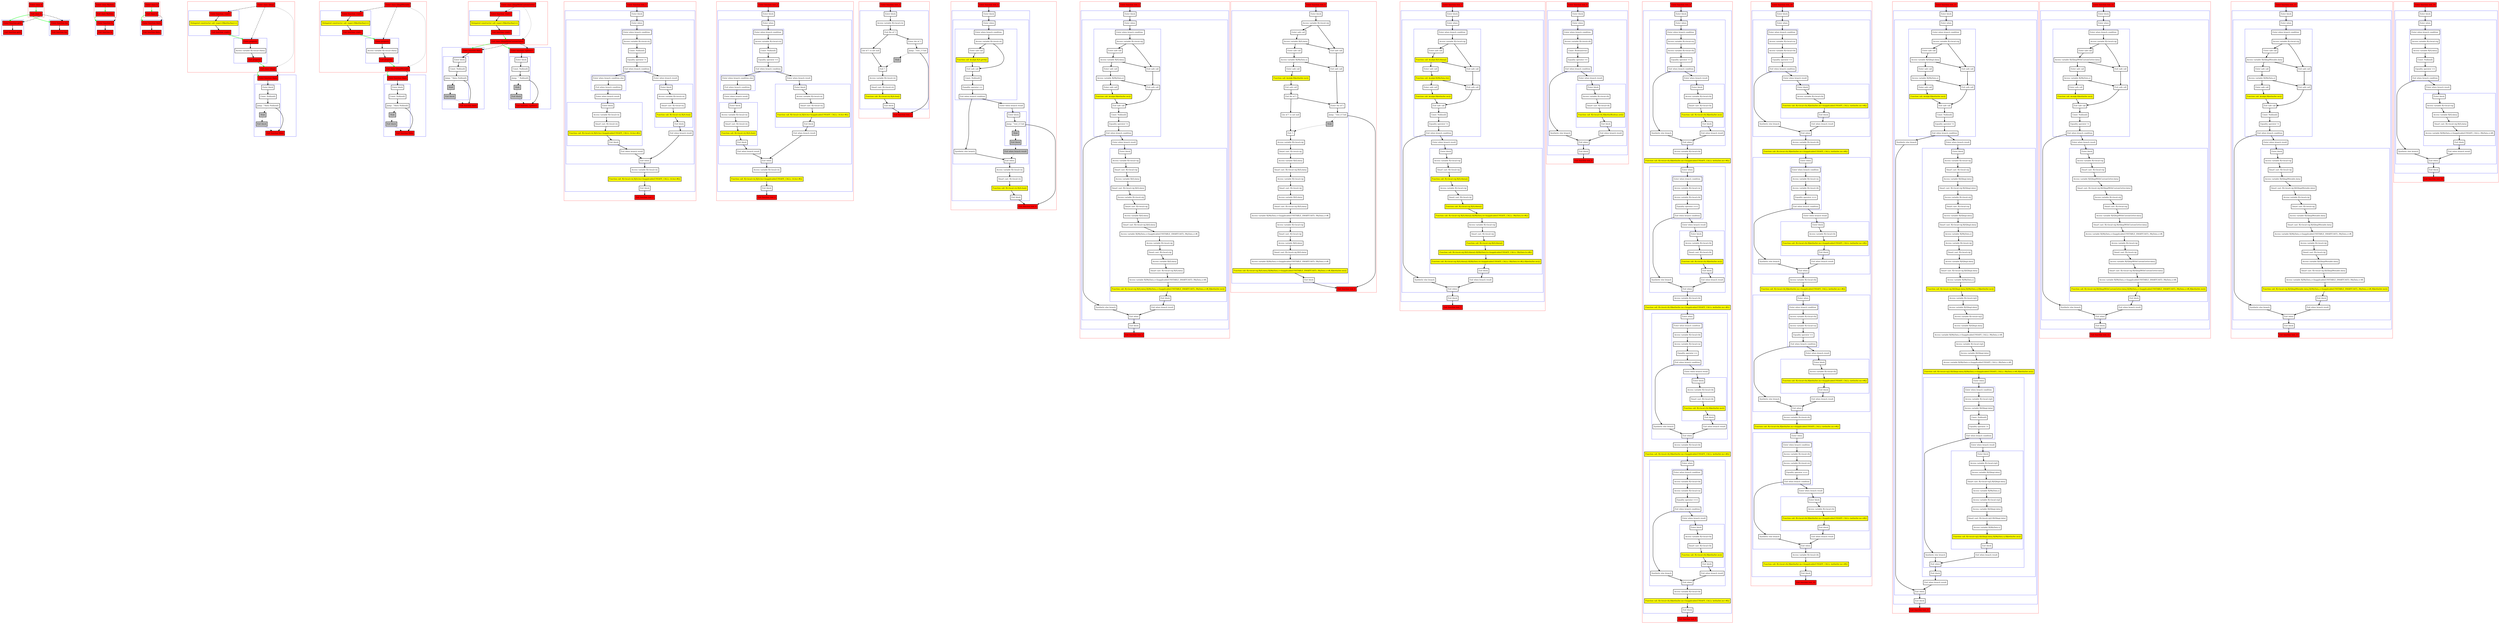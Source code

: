 digraph nullability_kt {
    graph [nodesep=3]
    node [shape=box penwidth=2]
    edge [penwidth=2]

    subgraph cluster_0 {
        color=red
        0 [label="Enter class A" style="filled" fillcolor=red];
        1 [label="Exit class A" style="filled" fillcolor=red];
    }
    subgraph cluster_1 {
        color=blue
        2 [label="Enter function getA" style="filled" fillcolor=red];
        3 [label="Exit function getA" style="filled" fillcolor=red];
    }
    subgraph cluster_2 {
        color=blue
        4 [label="Enter function foo" style="filled" fillcolor=red];
        5 [label="Exit function foo" style="filled" fillcolor=red];
    }
    0 -> {1} [color=green];
    1 -> {2 4} [color=green];
    1 -> {2 4} [style=dashed];
    2 -> {3};
    4 -> {5};

    subgraph cluster_3 {
        color=red
        6 [label="Enter class MyData" style="filled" fillcolor=red];
        7 [label="Exit class MyData" style="filled" fillcolor=red];
    }
    subgraph cluster_4 {
        color=blue
        8 [label="Enter function fs" style="filled" fillcolor=red];
        9 [label="Exit function fs" style="filled" fillcolor=red];
    }
    6 -> {7} [color=green];
    7 -> {8} [color=green];
    7 -> {8} [style=dashed];
    8 -> {9};

    subgraph cluster_5 {
        color=red
        10 [label="Enter class Q" style="filled" fillcolor=red];
        11 [label="Exit class Q" style="filled" fillcolor=red];
    }
    subgraph cluster_6 {
        color=blue
        12 [label="Enter function fdata" style="filled" fillcolor=red];
        13 [label="Exit function fdata" style="filled" fillcolor=red];
    }
    10 -> {11} [color=green];
    11 -> {12} [color=green];
    11 -> {12} [style=dashed];
    12 -> {13};

    subgraph cluster_7 {
        color=red
        14 [label="Enter class QImpl" style="filled" fillcolor=red];
        subgraph cluster_8 {
            color=blue
            15 [label="Enter function <init>" style="filled" fillcolor=red];
            16 [label="Delegated constructor call: super<R|kotlin/Any|>()" style="filled" fillcolor=yellow];
            17 [label="Exit function <init>" style="filled" fillcolor=red];
        }
        subgraph cluster_9 {
            color=blue
            18 [label="Enter property" style="filled" fillcolor=red];
            19 [label="Access variable R|<local>/data|"];
            20 [label="Exit property" style="filled" fillcolor=red];
        }
        21 [label="Exit class QImpl" style="filled" fillcolor=red];
    }
    subgraph cluster_10 {
        color=blue
        22 [label="Enter function fdata" style="filled" fillcolor=red];
        subgraph cluster_11 {
            color=blue
            23 [label="Enter block"];
            24 [label="Const: Null(null)"];
            25 [label="Jump: ^fdata Null(null)"];
            26 [label="Stub" style="filled" fillcolor=gray];
            27 [label="Exit block" style="filled" fillcolor=gray];
        }
        28 [label="Exit function fdata" style="filled" fillcolor=red];
    }
    14 -> {21} [style=dotted];
    14 -> {15 18} [style=dashed];
    15 -> {16};
    16 -> {17};
    17 -> {18} [color=green];
    18 -> {19};
    19 -> {20};
    20 -> {21} [color=green];
    21 -> {22} [color=green];
    21 -> {22} [style=dashed];
    22 -> {23};
    23 -> {24};
    24 -> {25};
    25 -> {28};
    25 -> {26} [style=dotted];
    26 -> {27} [style=dotted];
    27 -> {28} [style=dotted];

    subgraph cluster_12 {
        color=red
        29 [label="Enter class QImplMutable" style="filled" fillcolor=red];
        subgraph cluster_13 {
            color=blue
            30 [label="Enter function <init>" style="filled" fillcolor=red];
            31 [label="Delegated constructor call: super<R|kotlin/Any|>()" style="filled" fillcolor=yellow];
            32 [label="Exit function <init>" style="filled" fillcolor=red];
        }
        subgraph cluster_14 {
            color=blue
            33 [label="Enter property" style="filled" fillcolor=red];
            34 [label="Access variable R|<local>/data|"];
            35 [label="Exit property" style="filled" fillcolor=red];
        }
        36 [label="Exit class QImplMutable" style="filled" fillcolor=red];
    }
    subgraph cluster_15 {
        color=blue
        37 [label="Enter function fdata" style="filled" fillcolor=red];
        subgraph cluster_16 {
            color=blue
            38 [label="Enter block"];
            39 [label="Const: Null(null)"];
            40 [label="Jump: ^fdata Null(null)"];
            41 [label="Stub" style="filled" fillcolor=gray];
            42 [label="Exit block" style="filled" fillcolor=gray];
        }
        43 [label="Exit function fdata" style="filled" fillcolor=red];
    }
    29 -> {36} [style=dotted];
    29 -> {30 33} [style=dashed];
    30 -> {31};
    31 -> {32};
    32 -> {33} [color=green];
    33 -> {34};
    34 -> {35};
    35 -> {36} [color=green];
    36 -> {37} [color=green];
    36 -> {37} [style=dashed];
    37 -> {38};
    38 -> {39};
    39 -> {40};
    40 -> {43};
    40 -> {41} [style=dotted];
    41 -> {42} [style=dotted];
    42 -> {43} [style=dotted];

    subgraph cluster_17 {
        color=red
        44 [label="Enter class QImplWithCustomGetter" style="filled" fillcolor=red];
        subgraph cluster_18 {
            color=blue
            45 [label="Enter function <init>" style="filled" fillcolor=red];
            46 [label="Delegated constructor call: super<R|kotlin/Any|>()" style="filled" fillcolor=yellow];
            47 [label="Exit function <init>" style="filled" fillcolor=red];
        }
        48 [label="Exit class QImplWithCustomGetter" style="filled" fillcolor=red];
    }
    subgraph cluster_19 {
        color=blue
        49 [label="Enter function fdata" style="filled" fillcolor=red];
        subgraph cluster_20 {
            color=blue
            50 [label="Enter block"];
            51 [label="Const: Null(null)"];
            52 [label="Jump: ^fdata Null(null)"];
            53 [label="Stub" style="filled" fillcolor=gray];
            54 [label="Exit block" style="filled" fillcolor=gray];
        }
        55 [label="Exit function fdata" style="filled" fillcolor=red];
    }
    subgraph cluster_21 {
        color=blue
        56 [label="Enter function <getter>" style="filled" fillcolor=red];
        subgraph cluster_22 {
            color=blue
            57 [label="Enter block"];
            58 [label="Const: Null(null)"];
            59 [label="Jump: ^ Null(null)"];
            60 [label="Stub" style="filled" fillcolor=gray];
            61 [label="Exit block" style="filled" fillcolor=gray];
        }
        62 [label="Exit function <getter>" style="filled" fillcolor=red];
    }
    44 -> {48} [style=dotted];
    44 -> {45} [style=dashed];
    45 -> {46};
    46 -> {47};
    47 -> {48} [color=green];
    48 -> {49 56} [color=green];
    48 -> {49 56} [style=dashed];
    49 -> {50};
    50 -> {51};
    51 -> {52};
    52 -> {55};
    52 -> {53} [style=dotted];
    53 -> {54} [style=dotted];
    54 -> {55} [style=dotted];
    56 -> {57};
    57 -> {58};
    58 -> {59};
    59 -> {62};
    59 -> {60} [style=dotted];
    60 -> {61} [style=dotted];
    61 -> {62} [style=dotted];

    subgraph cluster_23 {
        color=red
        63 [label="Enter function test_1" style="filled" fillcolor=red];
        subgraph cluster_24 {
            color=blue
            64 [label="Enter block"];
            subgraph cluster_25 {
                color=blue
                65 [label="Enter when"];
                subgraph cluster_26 {
                    color=blue
                    66 [label="Enter when branch condition "];
                    67 [label="Access variable R|<local>/x|"];
                    68 [label="Const: Null(null)"];
                    69 [label="Equality operator !="];
                    70 [label="Exit when branch condition"];
                }
                subgraph cluster_27 {
                    color=blue
                    71 [label="Enter when branch condition else"];
                    72 [label="Exit when branch condition"];
                }
                73 [label="Enter when branch result"];
                subgraph cluster_28 {
                    color=blue
                    74 [label="Enter block"];
                    75 [label="Access variable R|<local>/x|"];
                    76 [label="Smart cast: R|<local>/x|"];
                    77 [label="Function call: R|<local>/x|.R|/A.foo<Inapplicable(UNSAFE_CALL): /A.foo>#|()" style="filled" fillcolor=yellow];
                    78 [label="Exit block"];
                }
                79 [label="Exit when branch result"];
                80 [label="Enter when branch result"];
                subgraph cluster_29 {
                    color=blue
                    81 [label="Enter block"];
                    82 [label="Access variable R|<local>/x|"];
                    83 [label="Smart cast: R|<local>/x|"];
                    84 [label="Function call: R|<local>/x|.R|/A.foo|()" style="filled" fillcolor=yellow];
                    85 [label="Exit block"];
                }
                86 [label="Exit when branch result"];
                87 [label="Exit when"];
            }
            88 [label="Access variable R|<local>/x|"];
            89 [label="Function call: R|<local>/x|.R|/A.foo<Inapplicable(UNSAFE_CALL): /A.foo>#|()" style="filled" fillcolor=yellow];
            90 [label="Exit block"];
        }
        91 [label="Exit function test_1" style="filled" fillcolor=red];
    }
    63 -> {64};
    64 -> {65};
    65 -> {66};
    66 -> {67};
    67 -> {68};
    68 -> {69};
    69 -> {70};
    70 -> {71 80};
    71 -> {72};
    72 -> {73};
    73 -> {74};
    74 -> {75};
    75 -> {76};
    76 -> {77};
    77 -> {78};
    78 -> {79};
    79 -> {87};
    80 -> {81};
    81 -> {82};
    82 -> {83};
    83 -> {84};
    84 -> {85};
    85 -> {86};
    86 -> {87};
    87 -> {88};
    88 -> {89};
    89 -> {90};
    90 -> {91};

    subgraph cluster_30 {
        color=red
        92 [label="Enter function test_2" style="filled" fillcolor=red];
        subgraph cluster_31 {
            color=blue
            93 [label="Enter block"];
            subgraph cluster_32 {
                color=blue
                94 [label="Enter when"];
                subgraph cluster_33 {
                    color=blue
                    95 [label="Enter when branch condition "];
                    96 [label="Access variable R|<local>/x|"];
                    97 [label="Const: Null(null)"];
                    98 [label="Equality operator =="];
                    99 [label="Exit when branch condition"];
                }
                subgraph cluster_34 {
                    color=blue
                    100 [label="Enter when branch condition else"];
                    101 [label="Exit when branch condition"];
                }
                102 [label="Enter when branch result"];
                subgraph cluster_35 {
                    color=blue
                    103 [label="Enter block"];
                    104 [label="Access variable R|<local>/x|"];
                    105 [label="Smart cast: R|<local>/x|"];
                    106 [label="Function call: R|<local>/x|.R|/A.foo|()" style="filled" fillcolor=yellow];
                    107 [label="Exit block"];
                }
                108 [label="Exit when branch result"];
                109 [label="Enter when branch result"];
                subgraph cluster_36 {
                    color=blue
                    110 [label="Enter block"];
                    111 [label="Access variable R|<local>/x|"];
                    112 [label="Smart cast: R|<local>/x|"];
                    113 [label="Function call: R|<local>/x|.R|/A.foo<Inapplicable(UNSAFE_CALL): /A.foo>#|()" style="filled" fillcolor=yellow];
                    114 [label="Exit block"];
                }
                115 [label="Exit when branch result"];
                116 [label="Exit when"];
            }
            117 [label="Access variable R|<local>/x|"];
            118 [label="Function call: R|<local>/x|.R|/A.foo<Inapplicable(UNSAFE_CALL): /A.foo>#|()" style="filled" fillcolor=yellow];
            119 [label="Exit block"];
        }
        120 [label="Exit function test_2" style="filled" fillcolor=red];
    }
    92 -> {93};
    93 -> {94};
    94 -> {95};
    95 -> {96};
    96 -> {97};
    97 -> {98};
    98 -> {99};
    99 -> {100 109};
    100 -> {101};
    101 -> {102};
    102 -> {103};
    103 -> {104};
    104 -> {105};
    105 -> {106};
    106 -> {107};
    107 -> {108};
    108 -> {116};
    109 -> {110};
    110 -> {111};
    111 -> {112};
    112 -> {113};
    113 -> {114};
    114 -> {115};
    115 -> {116};
    116 -> {117};
    117 -> {118};
    118 -> {119};
    119 -> {120};

    subgraph cluster_37 {
        color=red
        121 [label="Enter function test_3" style="filled" fillcolor=red];
        subgraph cluster_38 {
            color=blue
            122 [label="Enter block"];
            123 [label="Access variable R|<local>/x|"];
            124 [label="Exit lhs of ?:"];
            125 [label="Enter rhs of ?:"];
            126 [label="Jump: ^test_3 Unit"];
            127 [label="Stub" style="filled" fillcolor=gray];
            128 [label="Lhs of ?: is not null"];
            129 [label="Exit ?:"];
            130 [label="Access variable R|<local>/x|"];
            131 [label="Smart cast: R|<local>/x|"];
            132 [label="Function call: R|<local>/x|.R|/A.foo|()" style="filled" fillcolor=yellow];
            133 [label="Exit block"];
        }
        134 [label="Exit function test_3" style="filled" fillcolor=red];
    }
    121 -> {122};
    122 -> {123};
    123 -> {124};
    124 -> {125 128};
    125 -> {126};
    126 -> {134};
    126 -> {127} [style=dotted];
    127 -> {129} [style=dotted];
    128 -> {129};
    129 -> {130};
    130 -> {131};
    131 -> {132};
    132 -> {133};
    133 -> {134};

    subgraph cluster_39 {
        color=red
        135 [label="Enter function test_4" style="filled" fillcolor=red];
        subgraph cluster_40 {
            color=blue
            136 [label="Enter block"];
            subgraph cluster_41 {
                color=blue
                137 [label="Enter when"];
                subgraph cluster_42 {
                    color=blue
                    138 [label="Enter when branch condition "];
                    139 [label="Access variable R|<local>/x|"];
                    140 [label="Enter safe call"];
                    141 [label="Function call: $subj$.R|/A.getA|()" style="filled" fillcolor=yellow];
                    142 [label="Exit safe call"];
                    143 [label="Const: Null(null)"];
                    144 [label="Equality operator =="];
                    145 [label="Exit when branch condition"];
                }
                146 [label="Synthetic else branch"];
                147 [label="Enter when branch result"];
                subgraph cluster_43 {
                    color=blue
                    148 [label="Enter block"];
                    149 [label="Jump: ^test_4 Unit"];
                    150 [label="Stub" style="filled" fillcolor=gray];
                    151 [label="Exit block" style="filled" fillcolor=gray];
                }
                152 [label="Exit when branch result" style="filled" fillcolor=gray];
                153 [label="Exit when"];
            }
            154 [label="Access variable R|<local>/x|"];
            155 [label="Smart cast: R|<local>/x|"];
            156 [label="Function call: R|<local>/x|.R|/A.foo|()" style="filled" fillcolor=yellow];
            157 [label="Exit block"];
        }
        158 [label="Exit function test_4" style="filled" fillcolor=red];
    }
    135 -> {136};
    136 -> {137};
    137 -> {138};
    138 -> {139};
    139 -> {140 142};
    140 -> {141};
    141 -> {142};
    142 -> {143};
    143 -> {144};
    144 -> {145};
    145 -> {146 147};
    146 -> {153};
    147 -> {148};
    148 -> {149};
    149 -> {158};
    149 -> {150} [style=dotted];
    150 -> {151} [style=dotted];
    151 -> {152} [style=dotted];
    152 -> {153} [style=dotted];
    153 -> {154};
    154 -> {155};
    155 -> {156};
    156 -> {157};
    157 -> {158};

    subgraph cluster_44 {
        color=red
        159 [label="Enter function test_5" style="filled" fillcolor=red];
        subgraph cluster_45 {
            color=blue
            160 [label="Enter block"];
            subgraph cluster_46 {
                color=blue
                161 [label="Enter when"];
                subgraph cluster_47 {
                    color=blue
                    162 [label="Enter when branch condition "];
                    163 [label="Access variable R|<local>/q|"];
                    164 [label="Enter safe call"];
                    165 [label="Access variable R|/Q.data|"];
                    166 [label="Enter safe call"];
                    167 [label="Access variable R|/MyData.s|"];
                    168 [label="Enter safe call"];
                    169 [label="Function call: $subj$.R|kotlin/Int.inc|()" style="filled" fillcolor=yellow];
                    170 [label="Exit safe call"];
                    171 [label="Exit safe call"];
                    172 [label="Exit safe call"];
                    173 [label="Const: Null(null)"];
                    174 [label="Equality operator !="];
                    175 [label="Exit when branch condition"];
                }
                176 [label="Synthetic else branch"];
                177 [label="Enter when branch result"];
                subgraph cluster_48 {
                    color=blue
                    178 [label="Enter block"];
                    179 [label="Access variable R|<local>/q|"];
                    180 [label="Smart cast: R|<local>/q|"];
                    181 [label="Access variable R|/Q.data|"];
                    182 [label="Smart cast: R|<local>/q|.R|/Q.data|"];
                    183 [label="Access variable R|<local>/q|"];
                    184 [label="Smart cast: R|<local>/q|"];
                    185 [label="Access variable R|/Q.data|"];
                    186 [label="Smart cast: R|<local>/q|.R|/Q.data|"];
                    187 [label="Access variable R|/MyData.s<Inapplicable(UNSTABLE_SMARTCAST): /MyData.s>#|"];
                    188 [label="Access variable R|<local>/q|"];
                    189 [label="Smart cast: R|<local>/q|"];
                    190 [label="Access variable R|/Q.data|"];
                    191 [label="Smart cast: R|<local>/q|.R|/Q.data|"];
                    192 [label="Access variable R|/MyData.s<Inapplicable(UNSTABLE_SMARTCAST): /MyData.s>#|"];
                    193 [label="Function call: R|<local>/q|.R|/Q.data|.R|/MyData.s<Inapplicable(UNSTABLE_SMARTCAST): /MyData.s>#|.R|kotlin/Int.inc|()" style="filled" fillcolor=yellow];
                    194 [label="Exit block"];
                }
                195 [label="Exit when branch result"];
                196 [label="Exit when"];
            }
            197 [label="Exit block"];
        }
        198 [label="Exit function test_5" style="filled" fillcolor=red];
    }
    159 -> {160};
    160 -> {161};
    161 -> {162};
    162 -> {163};
    163 -> {164 170};
    164 -> {165};
    165 -> {166 170};
    166 -> {167};
    167 -> {168 171};
    168 -> {169};
    169 -> {172};
    170 -> {171};
    171 -> {172};
    172 -> {173};
    173 -> {174};
    174 -> {175};
    175 -> {176 177};
    176 -> {196};
    177 -> {178};
    178 -> {179};
    179 -> {180};
    180 -> {181};
    181 -> {182};
    182 -> {183};
    183 -> {184};
    184 -> {185};
    185 -> {186};
    186 -> {187};
    187 -> {188};
    188 -> {189};
    189 -> {190};
    190 -> {191};
    191 -> {192};
    192 -> {193};
    193 -> {194};
    194 -> {195};
    195 -> {196};
    196 -> {197};
    197 -> {198};

    subgraph cluster_49 {
        color=red
        199 [label="Enter function test_6" style="filled" fillcolor=red];
        subgraph cluster_50 {
            color=blue
            200 [label="Enter block"];
            201 [label="Access variable R|<local>/q|"];
            202 [label="Enter safe call"];
            203 [label="Access variable R|/Q.data|"];
            204 [label="Enter safe call"];
            205 [label="Access variable R|/MyData.s|"];
            206 [label="Enter safe call"];
            207 [label="Function call: $subj$.R|kotlin/Int.inc|()" style="filled" fillcolor=yellow];
            208 [label="Exit safe call"];
            209 [label="Exit lhs of ?:"];
            210 [label="Lhs of ?: is not null"];
            211 [label="Exit safe call"];
            212 [label="Exit safe call"];
            213 [label="Enter rhs of ?:"];
            214 [label="Jump: ^test_6 Unit"];
            215 [label="Stub" style="filled" fillcolor=gray];
            216 [label="Exit ?:"];
            217 [label="Access variable R|<local>/q|"];
            218 [label="Smart cast: R|<local>/q|"];
            219 [label="Access variable R|/Q.data|"];
            220 [label="Smart cast: R|<local>/q|.R|/Q.data|"];
            221 [label="Access variable R|<local>/q|"];
            222 [label="Smart cast: R|<local>/q|"];
            223 [label="Access variable R|/Q.data|"];
            224 [label="Smart cast: R|<local>/q|.R|/Q.data|"];
            225 [label="Access variable R|/MyData.s<Inapplicable(UNSTABLE_SMARTCAST): /MyData.s>#|"];
            226 [label="Access variable R|<local>/q|"];
            227 [label="Smart cast: R|<local>/q|"];
            228 [label="Access variable R|/Q.data|"];
            229 [label="Smart cast: R|<local>/q|.R|/Q.data|"];
            230 [label="Access variable R|/MyData.s<Inapplicable(UNSTABLE_SMARTCAST): /MyData.s>#|"];
            231 [label="Function call: R|<local>/q|.R|/Q.data|.R|/MyData.s<Inapplicable(UNSTABLE_SMARTCAST): /MyData.s>#|.R|kotlin/Int.inc|()" style="filled" fillcolor=yellow];
            232 [label="Exit block"];
        }
        233 [label="Exit function test_6" style="filled" fillcolor=red];
    }
    199 -> {200};
    200 -> {201};
    201 -> {202 211};
    202 -> {203};
    203 -> {204 211};
    204 -> {205};
    205 -> {206 212};
    206 -> {207};
    207 -> {208};
    208 -> {209};
    209 -> {210 213};
    210 -> {216};
    211 -> {212};
    212 -> {213};
    213 -> {214};
    214 -> {233};
    214 -> {215} [style=dotted];
    215 -> {216} [style=dotted];
    216 -> {217};
    217 -> {218};
    218 -> {219};
    219 -> {220};
    220 -> {221};
    221 -> {222};
    222 -> {223};
    223 -> {224};
    224 -> {225};
    225 -> {226};
    226 -> {227};
    227 -> {228};
    228 -> {229};
    229 -> {230};
    230 -> {231};
    231 -> {232};
    232 -> {233};

    subgraph cluster_51 {
        color=red
        234 [label="Enter function test_7" style="filled" fillcolor=red];
        subgraph cluster_52 {
            color=blue
            235 [label="Enter block"];
            subgraph cluster_53 {
                color=blue
                236 [label="Enter when"];
                subgraph cluster_54 {
                    color=blue
                    237 [label="Enter when branch condition "];
                    238 [label="Access variable R|<local>/q|"];
                    239 [label="Enter safe call"];
                    240 [label="Function call: $subj$.R|/Q.fdata|()" style="filled" fillcolor=yellow];
                    241 [label="Enter safe call"];
                    242 [label="Function call: $subj$.R|/MyData.fs|()" style="filled" fillcolor=yellow];
                    243 [label="Enter safe call"];
                    244 [label="Function call: $subj$.R|kotlin/Int.inc|()" style="filled" fillcolor=yellow];
                    245 [label="Exit safe call"];
                    246 [label="Exit safe call"];
                    247 [label="Exit safe call"];
                    248 [label="Const: Null(null)"];
                    249 [label="Equality operator !="];
                    250 [label="Exit when branch condition"];
                }
                251 [label="Synthetic else branch"];
                252 [label="Enter when branch result"];
                subgraph cluster_55 {
                    color=blue
                    253 [label="Enter block"];
                    254 [label="Access variable R|<local>/q|"];
                    255 [label="Smart cast: R|<local>/q|"];
                    256 [label="Function call: R|<local>/q|.R|/Q.fdata|()" style="filled" fillcolor=yellow];
                    257 [label="Access variable R|<local>/q|"];
                    258 [label="Smart cast: R|<local>/q|"];
                    259 [label="Function call: R|<local>/q|.R|/Q.fdata|()" style="filled" fillcolor=yellow];
                    260 [label="Function call: R|<local>/q|.R|/Q.fdata|().R|/MyData.fs<Inapplicable(UNSAFE_CALL): /MyData.fs>#|()" style="filled" fillcolor=yellow];
                    261 [label="Access variable R|<local>/q|"];
                    262 [label="Smart cast: R|<local>/q|"];
                    263 [label="Function call: R|<local>/q|.R|/Q.fdata|()" style="filled" fillcolor=yellow];
                    264 [label="Function call: R|<local>/q|.R|/Q.fdata|().R|/MyData.fs<Inapplicable(UNSAFE_CALL): /MyData.fs>#|()" style="filled" fillcolor=yellow];
                    265 [label="Function call: R|<local>/q|.R|/Q.fdata|().R|/MyData.fs<Inapplicable(UNSAFE_CALL): /MyData.fs>#|().R|kotlin/Int.inc|()" style="filled" fillcolor=yellow];
                    266 [label="Exit block"];
                }
                267 [label="Exit when branch result"];
                268 [label="Exit when"];
            }
            269 [label="Exit block"];
        }
        270 [label="Exit function test_7" style="filled" fillcolor=red];
    }
    234 -> {235};
    235 -> {236};
    236 -> {237};
    237 -> {238};
    238 -> {239 245};
    239 -> {240};
    240 -> {241 245};
    241 -> {242};
    242 -> {243 246};
    243 -> {244};
    244 -> {247};
    245 -> {246};
    246 -> {247};
    247 -> {248};
    248 -> {249};
    249 -> {250};
    250 -> {251 252};
    251 -> {268};
    252 -> {253};
    253 -> {254};
    254 -> {255};
    255 -> {256};
    256 -> {257};
    257 -> {258};
    258 -> {259};
    259 -> {260};
    260 -> {261};
    261 -> {262};
    262 -> {263};
    263 -> {264};
    264 -> {265};
    265 -> {266};
    266 -> {267};
    267 -> {268};
    268 -> {269};
    269 -> {270};

    subgraph cluster_56 {
        color=red
        271 [label="Enter function test_8" style="filled" fillcolor=red];
        subgraph cluster_57 {
            color=blue
            272 [label="Enter block"];
            subgraph cluster_58 {
                color=blue
                273 [label="Enter when"];
                subgraph cluster_59 {
                    color=blue
                    274 [label="Enter when branch condition "];
                    275 [label="Access variable R|<local>/b|"];
                    276 [label="Const: Boolean(true)"];
                    277 [label="Equality operator =="];
                    278 [label="Exit when branch condition"];
                }
                279 [label="Synthetic else branch"];
                280 [label="Enter when branch result"];
                subgraph cluster_60 {
                    color=blue
                    281 [label="Enter block"];
                    282 [label="Access variable R|<local>/b|"];
                    283 [label="Smart cast: R|<local>/b|"];
                    284 [label="Function call: R|<local>/b|.R|kotlin/Boolean.not|()" style="filled" fillcolor=yellow];
                    285 [label="Exit block"];
                }
                286 [label="Exit when branch result"];
                287 [label="Exit when"];
            }
            288 [label="Exit block"];
        }
        289 [label="Exit function test_8" style="filled" fillcolor=red];
    }
    271 -> {272};
    272 -> {273};
    273 -> {274};
    274 -> {275};
    275 -> {276};
    276 -> {277};
    277 -> {278};
    278 -> {279 280};
    279 -> {287};
    280 -> {281};
    281 -> {282};
    282 -> {283};
    283 -> {284};
    284 -> {285};
    285 -> {286};
    286 -> {287};
    287 -> {288};
    288 -> {289};

    subgraph cluster_61 {
        color=red
        290 [label="Enter function test_9" style="filled" fillcolor=red];
        subgraph cluster_62 {
            color=blue
            291 [label="Enter block"];
            subgraph cluster_63 {
                color=blue
                292 [label="Enter when"];
                subgraph cluster_64 {
                    color=blue
                    293 [label="Enter when branch condition "];
                    294 [label="Access variable R|<local>/a|"];
                    295 [label="Access variable R|<local>/b|"];
                    296 [label="Equality operator =="];
                    297 [label="Exit when branch condition"];
                }
                298 [label="Synthetic else branch"];
                299 [label="Enter when branch result"];
                subgraph cluster_65 {
                    color=blue
                    300 [label="Enter block"];
                    301 [label="Access variable R|<local>/b|"];
                    302 [label="Smart cast: R|<local>/b|"];
                    303 [label="Function call: R|<local>/b|.R|kotlin/Int.inc|()" style="filled" fillcolor=yellow];
                    304 [label="Exit block"];
                }
                305 [label="Exit when branch result"];
                306 [label="Exit when"];
            }
            307 [label="Access variable R|<local>/b|"];
            308 [label="Function call: R|<local>/b|.R|kotlin/Int.inc<Inapplicable(UNSAFE_CALL): kotlin/Int.inc>#|()" style="filled" fillcolor=yellow];
            subgraph cluster_66 {
                color=blue
                309 [label="Enter when"];
                subgraph cluster_67 {
                    color=blue
                    310 [label="Enter when branch condition "];
                    311 [label="Access variable R|<local>/a|"];
                    312 [label="Access variable R|<local>/b|"];
                    313 [label="Equality operator ==="];
                    314 [label="Exit when branch condition"];
                }
                315 [label="Synthetic else branch"];
                316 [label="Enter when branch result"];
                subgraph cluster_68 {
                    color=blue
                    317 [label="Enter block"];
                    318 [label="Access variable R|<local>/b|"];
                    319 [label="Smart cast: R|<local>/b|"];
                    320 [label="Function call: R|<local>/b|.R|kotlin/Int.inc|()" style="filled" fillcolor=yellow];
                    321 [label="Exit block"];
                }
                322 [label="Exit when branch result"];
                323 [label="Exit when"];
            }
            324 [label="Access variable R|<local>/b|"];
            325 [label="Function call: R|<local>/b|.R|kotlin/Int.inc<Inapplicable(UNSAFE_CALL): kotlin/Int.inc>#|()" style="filled" fillcolor=yellow];
            subgraph cluster_69 {
                color=blue
                326 [label="Enter when"];
                subgraph cluster_70 {
                    color=blue
                    327 [label="Enter when branch condition "];
                    328 [label="Access variable R|<local>/b|"];
                    329 [label="Access variable R|<local>/a|"];
                    330 [label="Equality operator =="];
                    331 [label="Exit when branch condition"];
                }
                332 [label="Synthetic else branch"];
                333 [label="Enter when branch result"];
                subgraph cluster_71 {
                    color=blue
                    334 [label="Enter block"];
                    335 [label="Access variable R|<local>/b|"];
                    336 [label="Smart cast: R|<local>/b|"];
                    337 [label="Function call: R|<local>/b|.R|kotlin/Int.inc|()" style="filled" fillcolor=yellow];
                    338 [label="Exit block"];
                }
                339 [label="Exit when branch result"];
                340 [label="Exit when"];
            }
            341 [label="Access variable R|<local>/b|"];
            342 [label="Function call: R|<local>/b|.R|kotlin/Int.inc<Inapplicable(UNSAFE_CALL): kotlin/Int.inc>#|()" style="filled" fillcolor=yellow];
            subgraph cluster_72 {
                color=blue
                343 [label="Enter when"];
                subgraph cluster_73 {
                    color=blue
                    344 [label="Enter when branch condition "];
                    345 [label="Access variable R|<local>/b|"];
                    346 [label="Access variable R|<local>/a|"];
                    347 [label="Equality operator ==="];
                    348 [label="Exit when branch condition"];
                }
                349 [label="Synthetic else branch"];
                350 [label="Enter when branch result"];
                subgraph cluster_74 {
                    color=blue
                    351 [label="Enter block"];
                    352 [label="Access variable R|<local>/b|"];
                    353 [label="Smart cast: R|<local>/b|"];
                    354 [label="Function call: R|<local>/b|.R|kotlin/Int.inc|()" style="filled" fillcolor=yellow];
                    355 [label="Exit block"];
                }
                356 [label="Exit when branch result"];
                357 [label="Exit when"];
            }
            358 [label="Access variable R|<local>/b|"];
            359 [label="Function call: R|<local>/b|.R|kotlin/Int.inc<Inapplicable(UNSAFE_CALL): kotlin/Int.inc>#|()" style="filled" fillcolor=yellow];
            360 [label="Exit block"];
        }
        361 [label="Exit function test_9" style="filled" fillcolor=red];
    }
    290 -> {291};
    291 -> {292};
    292 -> {293};
    293 -> {294};
    294 -> {295};
    295 -> {296};
    296 -> {297};
    297 -> {298 299};
    298 -> {306};
    299 -> {300};
    300 -> {301};
    301 -> {302};
    302 -> {303};
    303 -> {304};
    304 -> {305};
    305 -> {306};
    306 -> {307};
    307 -> {308};
    308 -> {309};
    309 -> {310};
    310 -> {311};
    311 -> {312};
    312 -> {313};
    313 -> {314};
    314 -> {315 316};
    315 -> {323};
    316 -> {317};
    317 -> {318};
    318 -> {319};
    319 -> {320};
    320 -> {321};
    321 -> {322};
    322 -> {323};
    323 -> {324};
    324 -> {325};
    325 -> {326};
    326 -> {327};
    327 -> {328};
    328 -> {329};
    329 -> {330};
    330 -> {331};
    331 -> {332 333};
    332 -> {340};
    333 -> {334};
    334 -> {335};
    335 -> {336};
    336 -> {337};
    337 -> {338};
    338 -> {339};
    339 -> {340};
    340 -> {341};
    341 -> {342};
    342 -> {343};
    343 -> {344};
    344 -> {345};
    345 -> {346};
    346 -> {347};
    347 -> {348};
    348 -> {349 350};
    349 -> {357};
    350 -> {351};
    351 -> {352};
    352 -> {353};
    353 -> {354};
    354 -> {355};
    355 -> {356};
    356 -> {357};
    357 -> {358};
    358 -> {359};
    359 -> {360};
    360 -> {361};

    subgraph cluster_75 {
        color=red
        362 [label="Enter function test_10" style="filled" fillcolor=red];
        subgraph cluster_76 {
            color=blue
            363 [label="Enter block"];
            subgraph cluster_77 {
                color=blue
                364 [label="Enter when"];
                subgraph cluster_78 {
                    color=blue
                    365 [label="Enter when branch condition "];
                    366 [label="Access variable R|<local>/a|"];
                    367 [label="Access variable R|<local>/b|"];
                    368 [label="Equality operator =="];
                    369 [label="Exit when branch condition"];
                }
                370 [label="Synthetic else branch"];
                371 [label="Enter when branch result"];
                subgraph cluster_79 {
                    color=blue
                    372 [label="Enter block"];
                    373 [label="Access variable R|<local>/b|"];
                    374 [label="Function call: R|<local>/b|.R|kotlin/Int.inc<Inapplicable(UNSAFE_CALL): kotlin/Int.inc>#|()" style="filled" fillcolor=yellow];
                    375 [label="Exit block"];
                }
                376 [label="Exit when branch result"];
                377 [label="Exit when"];
            }
            378 [label="Access variable R|<local>/b|"];
            379 [label="Function call: R|<local>/b|.R|kotlin/Int.inc<Inapplicable(UNSAFE_CALL): kotlin/Int.inc>#|()" style="filled" fillcolor=yellow];
            subgraph cluster_80 {
                color=blue
                380 [label="Enter when"];
                subgraph cluster_81 {
                    color=blue
                    381 [label="Enter when branch condition "];
                    382 [label="Access variable R|<local>/a|"];
                    383 [label="Access variable R|<local>/b|"];
                    384 [label="Equality operator ==="];
                    385 [label="Exit when branch condition"];
                }
                386 [label="Synthetic else branch"];
                387 [label="Enter when branch result"];
                subgraph cluster_82 {
                    color=blue
                    388 [label="Enter block"];
                    389 [label="Access variable R|<local>/b|"];
                    390 [label="Function call: R|<local>/b|.R|kotlin/Int.inc<Inapplicable(UNSAFE_CALL): kotlin/Int.inc>#|()" style="filled" fillcolor=yellow];
                    391 [label="Exit block"];
                }
                392 [label="Exit when branch result"];
                393 [label="Exit when"];
            }
            394 [label="Access variable R|<local>/b|"];
            395 [label="Function call: R|<local>/b|.R|kotlin/Int.inc<Inapplicable(UNSAFE_CALL): kotlin/Int.inc>#|()" style="filled" fillcolor=yellow];
            subgraph cluster_83 {
                color=blue
                396 [label="Enter when"];
                subgraph cluster_84 {
                    color=blue
                    397 [label="Enter when branch condition "];
                    398 [label="Access variable R|<local>/b|"];
                    399 [label="Access variable R|<local>/a|"];
                    400 [label="Equality operator =="];
                    401 [label="Exit when branch condition"];
                }
                402 [label="Synthetic else branch"];
                403 [label="Enter when branch result"];
                subgraph cluster_85 {
                    color=blue
                    404 [label="Enter block"];
                    405 [label="Access variable R|<local>/b|"];
                    406 [label="Function call: R|<local>/b|.R|kotlin/Int.inc<Inapplicable(UNSAFE_CALL): kotlin/Int.inc>#|()" style="filled" fillcolor=yellow];
                    407 [label="Exit block"];
                }
                408 [label="Exit when branch result"];
                409 [label="Exit when"];
            }
            410 [label="Access variable R|<local>/b|"];
            411 [label="Function call: R|<local>/b|.R|kotlin/Int.inc<Inapplicable(UNSAFE_CALL): kotlin/Int.inc>#|()" style="filled" fillcolor=yellow];
            subgraph cluster_86 {
                color=blue
                412 [label="Enter when"];
                subgraph cluster_87 {
                    color=blue
                    413 [label="Enter when branch condition "];
                    414 [label="Access variable R|<local>/b|"];
                    415 [label="Access variable R|<local>/a|"];
                    416 [label="Equality operator ==="];
                    417 [label="Exit when branch condition"];
                }
                418 [label="Synthetic else branch"];
                419 [label="Enter when branch result"];
                subgraph cluster_88 {
                    color=blue
                    420 [label="Enter block"];
                    421 [label="Access variable R|<local>/b|"];
                    422 [label="Function call: R|<local>/b|.R|kotlin/Int.inc<Inapplicable(UNSAFE_CALL): kotlin/Int.inc>#|()" style="filled" fillcolor=yellow];
                    423 [label="Exit block"];
                }
                424 [label="Exit when branch result"];
                425 [label="Exit when"];
            }
            426 [label="Access variable R|<local>/b|"];
            427 [label="Function call: R|<local>/b|.R|kotlin/Int.inc<Inapplicable(UNSAFE_CALL): kotlin/Int.inc>#|()" style="filled" fillcolor=yellow];
            428 [label="Exit block"];
        }
        429 [label="Exit function test_10" style="filled" fillcolor=red];
    }
    362 -> {363};
    363 -> {364};
    364 -> {365};
    365 -> {366};
    366 -> {367};
    367 -> {368};
    368 -> {369};
    369 -> {370 371};
    370 -> {377};
    371 -> {372};
    372 -> {373};
    373 -> {374};
    374 -> {375};
    375 -> {376};
    376 -> {377};
    377 -> {378};
    378 -> {379};
    379 -> {380};
    380 -> {381};
    381 -> {382};
    382 -> {383};
    383 -> {384};
    384 -> {385};
    385 -> {386 387};
    386 -> {393};
    387 -> {388};
    388 -> {389};
    389 -> {390};
    390 -> {391};
    391 -> {392};
    392 -> {393};
    393 -> {394};
    394 -> {395};
    395 -> {396};
    396 -> {397};
    397 -> {398};
    398 -> {399};
    399 -> {400};
    400 -> {401};
    401 -> {402 403};
    402 -> {409};
    403 -> {404};
    404 -> {405};
    405 -> {406};
    406 -> {407};
    407 -> {408};
    408 -> {409};
    409 -> {410};
    410 -> {411};
    411 -> {412};
    412 -> {413};
    413 -> {414};
    414 -> {415};
    415 -> {416};
    416 -> {417};
    417 -> {418 419};
    418 -> {425};
    419 -> {420};
    420 -> {421};
    421 -> {422};
    422 -> {423};
    423 -> {424};
    424 -> {425};
    425 -> {426};
    426 -> {427};
    427 -> {428};
    428 -> {429};

    subgraph cluster_89 {
        color=red
        430 [label="Enter function test_11" style="filled" fillcolor=red];
        subgraph cluster_90 {
            color=blue
            431 [label="Enter block"];
            subgraph cluster_91 {
                color=blue
                432 [label="Enter when"];
                subgraph cluster_92 {
                    color=blue
                    433 [label="Enter when branch condition "];
                    434 [label="Access variable R|<local>/q|"];
                    435 [label="Enter safe call"];
                    436 [label="Access variable R|/QImpl.data|"];
                    437 [label="Enter safe call"];
                    438 [label="Access variable R|/MyData.s|"];
                    439 [label="Enter safe call"];
                    440 [label="Function call: $subj$.R|kotlin/Int.inc|()" style="filled" fillcolor=yellow];
                    441 [label="Exit safe call"];
                    442 [label="Exit safe call"];
                    443 [label="Exit safe call"];
                    444 [label="Const: Null(null)"];
                    445 [label="Equality operator !="];
                    446 [label="Exit when branch condition"];
                }
                447 [label="Synthetic else branch"];
                448 [label="Enter when branch result"];
                subgraph cluster_93 {
                    color=blue
                    449 [label="Enter block"];
                    450 [label="Access variable R|<local>/q|"];
                    451 [label="Smart cast: R|<local>/q|"];
                    452 [label="Access variable R|/QImpl.data|"];
                    453 [label="Smart cast: R|<local>/q|.R|/QImpl.data|"];
                    454 [label="Access variable R|<local>/q|"];
                    455 [label="Smart cast: R|<local>/q|"];
                    456 [label="Access variable R|/QImpl.data|"];
                    457 [label="Smart cast: R|<local>/q|.R|/QImpl.data|"];
                    458 [label="Access variable R|/MyData.s|"];
                    459 [label="Access variable R|<local>/q|"];
                    460 [label="Smart cast: R|<local>/q|"];
                    461 [label="Access variable R|/QImpl.data|"];
                    462 [label="Smart cast: R|<local>/q|.R|/QImpl.data|"];
                    463 [label="Access variable R|/MyData.s|"];
                    464 [label="Function call: R|<local>/q|.R|/QImpl.data|.R|/MyData.s|.R|kotlin/Int.inc|()" style="filled" fillcolor=yellow];
                    465 [label="Access variable R|<local>/q2|"];
                    466 [label="Access variable R|/QImpl.data|"];
                    467 [label="Access variable R|<local>/q2|"];
                    468 [label="Access variable R|/QImpl.data|"];
                    469 [label="Access variable R|/MyData.s<Inapplicable(UNSAFE_CALL): /MyData.s>#|"];
                    470 [label="Access variable R|<local>/q2|"];
                    471 [label="Access variable R|/QImpl.data|"];
                    472 [label="Access variable R|/MyData.s<Inapplicable(UNSAFE_CALL): /MyData.s>#|"];
                    473 [label="Function call: R|<local>/q2|.R|/QImpl.data|.R|/MyData.s<Inapplicable(UNSAFE_CALL): /MyData.s>#|.R|kotlin/Int.inc|()" style="filled" fillcolor=yellow];
                    subgraph cluster_94 {
                        color=blue
                        474 [label="Enter when"];
                        subgraph cluster_95 {
                            color=blue
                            475 [label="Enter when branch condition "];
                            476 [label="Access variable R|<local>/q2|"];
                            477 [label="Access variable R|/QImpl.data|"];
                            478 [label="Const: Null(null)"];
                            479 [label="Equality operator !="];
                            480 [label="Exit when branch condition"];
                        }
                        481 [label="Synthetic else branch"];
                        482 [label="Enter when branch result"];
                        subgraph cluster_96 {
                            color=blue
                            483 [label="Enter block"];
                            484 [label="Access variable R|<local>/q2|"];
                            485 [label="Access variable R|/QImpl.data|"];
                            486 [label="Smart cast: R|<local>/q2|.R|/QImpl.data|"];
                            487 [label="Access variable R|/MyData.s|"];
                            488 [label="Access variable R|<local>/q2|"];
                            489 [label="Access variable R|/QImpl.data|"];
                            490 [label="Smart cast: R|<local>/q2|.R|/QImpl.data|"];
                            491 [label="Access variable R|/MyData.s|"];
                            492 [label="Function call: R|<local>/q2|.R|/QImpl.data|.R|/MyData.s|.R|kotlin/Int.inc|()" style="filled" fillcolor=yellow];
                            493 [label="Exit block"];
                        }
                        494 [label="Exit when branch result"];
                        495 [label="Exit when"];
                    }
                    496 [label="Exit block"];
                }
                497 [label="Exit when branch result"];
                498 [label="Exit when"];
            }
            499 [label="Exit block"];
        }
        500 [label="Exit function test_11" style="filled" fillcolor=red];
    }
    430 -> {431};
    431 -> {432};
    432 -> {433};
    433 -> {434};
    434 -> {435 441};
    435 -> {436};
    436 -> {437 441};
    437 -> {438};
    438 -> {439 442};
    439 -> {440};
    440 -> {443};
    441 -> {442};
    442 -> {443};
    443 -> {444};
    444 -> {445};
    445 -> {446};
    446 -> {447 448};
    447 -> {498};
    448 -> {449};
    449 -> {450};
    450 -> {451};
    451 -> {452};
    452 -> {453};
    453 -> {454};
    454 -> {455};
    455 -> {456};
    456 -> {457};
    457 -> {458};
    458 -> {459};
    459 -> {460};
    460 -> {461};
    461 -> {462};
    462 -> {463};
    463 -> {464};
    464 -> {465};
    465 -> {466};
    466 -> {467};
    467 -> {468};
    468 -> {469};
    469 -> {470};
    470 -> {471};
    471 -> {472};
    472 -> {473};
    473 -> {474};
    474 -> {475};
    475 -> {476};
    476 -> {477};
    477 -> {478};
    478 -> {479};
    479 -> {480};
    480 -> {481 482};
    481 -> {495};
    482 -> {483};
    483 -> {484};
    484 -> {485};
    485 -> {486};
    486 -> {487};
    487 -> {488};
    488 -> {489};
    489 -> {490};
    490 -> {491};
    491 -> {492};
    492 -> {493};
    493 -> {494};
    494 -> {495};
    495 -> {496};
    496 -> {497};
    497 -> {498};
    498 -> {499};
    499 -> {500};

    subgraph cluster_97 {
        color=red
        501 [label="Enter function test_12" style="filled" fillcolor=red];
        subgraph cluster_98 {
            color=blue
            502 [label="Enter block"];
            subgraph cluster_99 {
                color=blue
                503 [label="Enter when"];
                subgraph cluster_100 {
                    color=blue
                    504 [label="Enter when branch condition "];
                    505 [label="Access variable R|<local>/q|"];
                    506 [label="Enter safe call"];
                    507 [label="Access variable R|/QImplWithCustomGetter.data|"];
                    508 [label="Enter safe call"];
                    509 [label="Access variable R|/MyData.s|"];
                    510 [label="Enter safe call"];
                    511 [label="Function call: $subj$.R|kotlin/Int.inc|()" style="filled" fillcolor=yellow];
                    512 [label="Exit safe call"];
                    513 [label="Exit safe call"];
                    514 [label="Exit safe call"];
                    515 [label="Const: Null(null)"];
                    516 [label="Equality operator !="];
                    517 [label="Exit when branch condition"];
                }
                518 [label="Synthetic else branch"];
                519 [label="Enter when branch result"];
                subgraph cluster_101 {
                    color=blue
                    520 [label="Enter block"];
                    521 [label="Access variable R|<local>/q|"];
                    522 [label="Smart cast: R|<local>/q|"];
                    523 [label="Access variable R|/QImplWithCustomGetter.data|"];
                    524 [label="Smart cast: R|<local>/q|.R|/QImplWithCustomGetter.data|"];
                    525 [label="Access variable R|<local>/q|"];
                    526 [label="Smart cast: R|<local>/q|"];
                    527 [label="Access variable R|/QImplWithCustomGetter.data|"];
                    528 [label="Smart cast: R|<local>/q|.R|/QImplWithCustomGetter.data|"];
                    529 [label="Access variable R|/MyData.s<Inapplicable(UNSTABLE_SMARTCAST): /MyData.s>#|"];
                    530 [label="Access variable R|<local>/q|"];
                    531 [label="Smart cast: R|<local>/q|"];
                    532 [label="Access variable R|/QImplWithCustomGetter.data|"];
                    533 [label="Smart cast: R|<local>/q|.R|/QImplWithCustomGetter.data|"];
                    534 [label="Access variable R|/MyData.s<Inapplicable(UNSTABLE_SMARTCAST): /MyData.s>#|"];
                    535 [label="Function call: R|<local>/q|.R|/QImplWithCustomGetter.data|.R|/MyData.s<Inapplicable(UNSTABLE_SMARTCAST): /MyData.s>#|.R|kotlin/Int.inc|()" style="filled" fillcolor=yellow];
                    536 [label="Exit block"];
                }
                537 [label="Exit when branch result"];
                538 [label="Exit when"];
            }
            539 [label="Exit block"];
        }
        540 [label="Exit function test_12" style="filled" fillcolor=red];
    }
    501 -> {502};
    502 -> {503};
    503 -> {504};
    504 -> {505};
    505 -> {506 512};
    506 -> {507};
    507 -> {508 512};
    508 -> {509};
    509 -> {510 513};
    510 -> {511};
    511 -> {514};
    512 -> {513};
    513 -> {514};
    514 -> {515};
    515 -> {516};
    516 -> {517};
    517 -> {518 519};
    518 -> {538};
    519 -> {520};
    520 -> {521};
    521 -> {522};
    522 -> {523};
    523 -> {524};
    524 -> {525};
    525 -> {526};
    526 -> {527};
    527 -> {528};
    528 -> {529};
    529 -> {530};
    530 -> {531};
    531 -> {532};
    532 -> {533};
    533 -> {534};
    534 -> {535};
    535 -> {536};
    536 -> {537};
    537 -> {538};
    538 -> {539};
    539 -> {540};

    subgraph cluster_102 {
        color=red
        541 [label="Enter function test_13" style="filled" fillcolor=red];
        subgraph cluster_103 {
            color=blue
            542 [label="Enter block"];
            subgraph cluster_104 {
                color=blue
                543 [label="Enter when"];
                subgraph cluster_105 {
                    color=blue
                    544 [label="Enter when branch condition "];
                    545 [label="Access variable R|<local>/q|"];
                    546 [label="Enter safe call"];
                    547 [label="Access variable R|/QImplMutable.data|"];
                    548 [label="Enter safe call"];
                    549 [label="Access variable R|/MyData.s|"];
                    550 [label="Enter safe call"];
                    551 [label="Function call: $subj$.R|kotlin/Int.inc|()" style="filled" fillcolor=yellow];
                    552 [label="Exit safe call"];
                    553 [label="Exit safe call"];
                    554 [label="Exit safe call"];
                    555 [label="Const: Null(null)"];
                    556 [label="Equality operator !="];
                    557 [label="Exit when branch condition"];
                }
                558 [label="Synthetic else branch"];
                559 [label="Enter when branch result"];
                subgraph cluster_106 {
                    color=blue
                    560 [label="Enter block"];
                    561 [label="Access variable R|<local>/q|"];
                    562 [label="Smart cast: R|<local>/q|"];
                    563 [label="Access variable R|/QImplMutable.data|"];
                    564 [label="Smart cast: R|<local>/q|.R|/QImplMutable.data|"];
                    565 [label="Access variable R|<local>/q|"];
                    566 [label="Smart cast: R|<local>/q|"];
                    567 [label="Access variable R|/QImplMutable.data|"];
                    568 [label="Smart cast: R|<local>/q|.R|/QImplMutable.data|"];
                    569 [label="Access variable R|/MyData.s<Inapplicable(UNSTABLE_SMARTCAST): /MyData.s>#|"];
                    570 [label="Access variable R|<local>/q|"];
                    571 [label="Smart cast: R|<local>/q|"];
                    572 [label="Access variable R|/QImplMutable.data|"];
                    573 [label="Smart cast: R|<local>/q|.R|/QImplMutable.data|"];
                    574 [label="Access variable R|/MyData.s<Inapplicable(UNSTABLE_SMARTCAST): /MyData.s>#|"];
                    575 [label="Function call: R|<local>/q|.R|/QImplMutable.data|.R|/MyData.s<Inapplicable(UNSTABLE_SMARTCAST): /MyData.s>#|.R|kotlin/Int.inc|()" style="filled" fillcolor=yellow];
                    576 [label="Exit block"];
                }
                577 [label="Exit when branch result"];
                578 [label="Exit when"];
            }
            579 [label="Exit block"];
        }
        580 [label="Exit function test_13" style="filled" fillcolor=red];
    }
    541 -> {542};
    542 -> {543};
    543 -> {544};
    544 -> {545};
    545 -> {546 552};
    546 -> {547};
    547 -> {548 552};
    548 -> {549};
    549 -> {550 553};
    550 -> {551};
    551 -> {554};
    552 -> {553};
    553 -> {554};
    554 -> {555};
    555 -> {556};
    556 -> {557};
    557 -> {558 559};
    558 -> {578};
    559 -> {560};
    560 -> {561};
    561 -> {562};
    562 -> {563};
    563 -> {564};
    564 -> {565};
    565 -> {566};
    566 -> {567};
    567 -> {568};
    568 -> {569};
    569 -> {570};
    570 -> {571};
    571 -> {572};
    572 -> {573};
    573 -> {574};
    574 -> {575};
    575 -> {576};
    576 -> {577};
    577 -> {578};
    578 -> {579};
    579 -> {580};

    subgraph cluster_107 {
        color=red
        581 [label="Enter function test_14" style="filled" fillcolor=red];
        subgraph cluster_108 {
            color=blue
            582 [label="Enter block"];
            subgraph cluster_109 {
                color=blue
                583 [label="Enter when"];
                subgraph cluster_110 {
                    color=blue
                    584 [label="Enter when branch condition "];
                    585 [label="Access variable R|<local>/q|"];
                    586 [label="Access variable R|/Q.data|"];
                    587 [label="Const: Null(null)"];
                    588 [label="Equality operator =="];
                    589 [label="Exit when branch condition"];
                }
                590 [label="Synthetic else branch"];
                591 [label="Enter when branch result"];
                subgraph cluster_111 {
                    color=blue
                    592 [label="Enter block"];
                    593 [label="Access variable R|<local>/q|"];
                    594 [label="Access variable R|/Q.data|"];
                    595 [label="Smart cast: R|<local>/q|.R|/Q.data|"];
                    596 [label="Access variable R|/MyData.s<Inapplicable(UNSAFE_CALL): /MyData.s>#|"];
                    597 [label="Exit block"];
                }
                598 [label="Exit when branch result"];
                599 [label="Exit when"];
            }
            600 [label="Exit block"];
        }
        601 [label="Exit function test_14" style="filled" fillcolor=red];
    }
    581 -> {582};
    582 -> {583};
    583 -> {584};
    584 -> {585};
    585 -> {586};
    586 -> {587};
    587 -> {588};
    588 -> {589};
    589 -> {590 591};
    590 -> {599};
    591 -> {592};
    592 -> {593};
    593 -> {594};
    594 -> {595};
    595 -> {596};
    596 -> {597};
    597 -> {598};
    598 -> {599};
    599 -> {600};
    600 -> {601};

}
